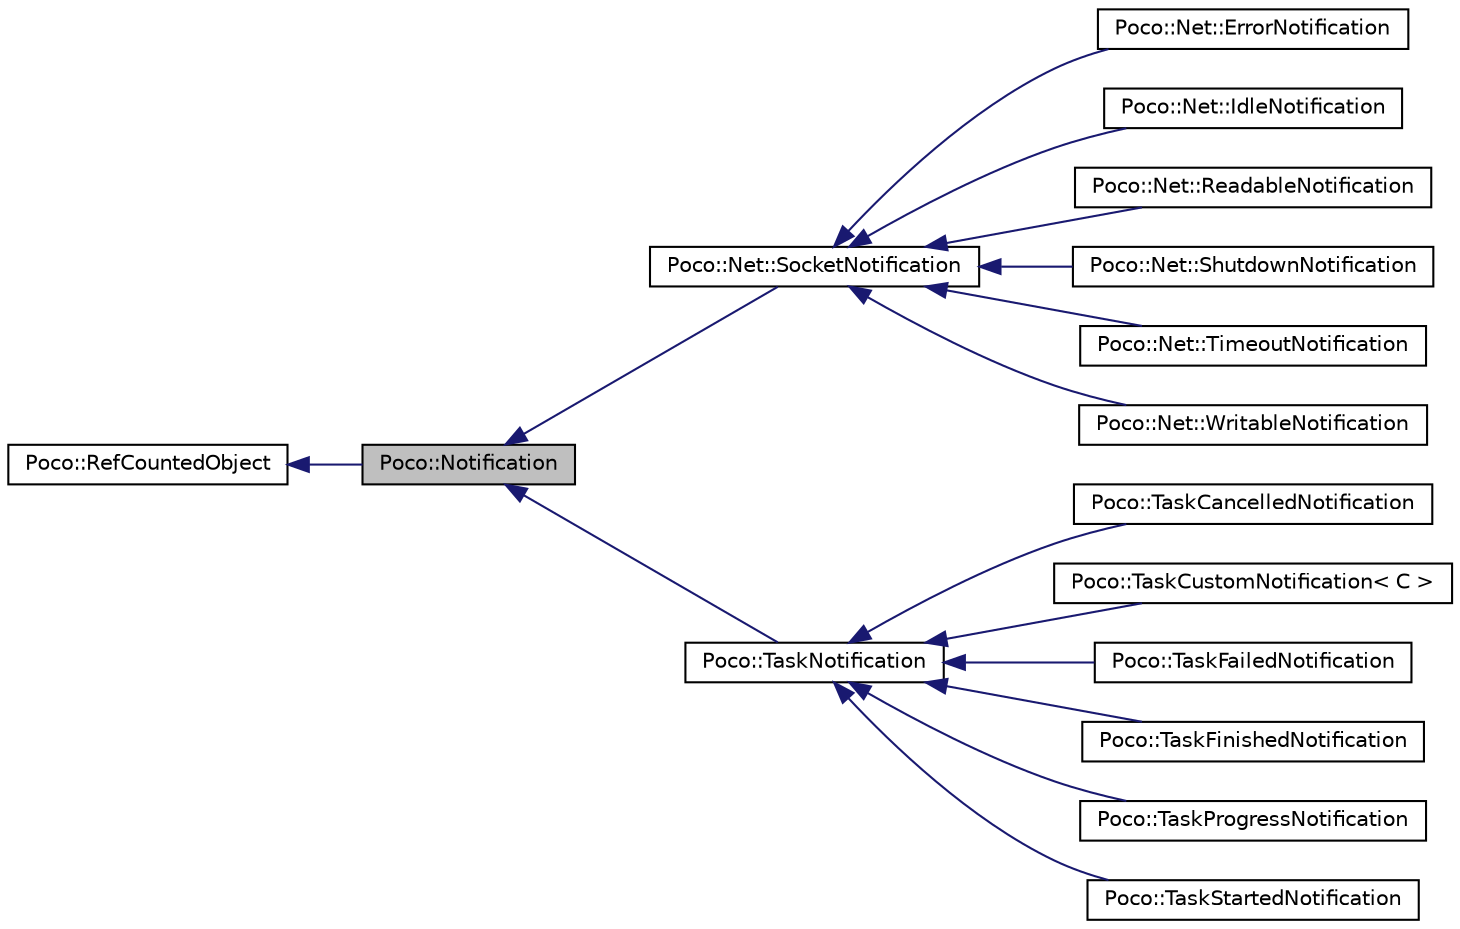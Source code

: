 digraph "Poco::Notification"
{
 // LATEX_PDF_SIZE
  edge [fontname="Helvetica",fontsize="10",labelfontname="Helvetica",labelfontsize="10"];
  node [fontname="Helvetica",fontsize="10",shape=record];
  rankdir="LR";
  Node1 [label="Poco::Notification",height=0.2,width=0.4,color="black", fillcolor="grey75", style="filled", fontcolor="black",tooltip=" "];
  Node2 -> Node1 [dir="back",color="midnightblue",fontsize="10",style="solid"];
  Node2 [label="Poco::RefCountedObject",height=0.2,width=0.4,color="black", fillcolor="white", style="filled",URL="$classPoco_1_1RefCountedObject.html",tooltip=" "];
  Node1 -> Node3 [dir="back",color="midnightblue",fontsize="10",style="solid"];
  Node3 [label="Poco::Net::SocketNotification",height=0.2,width=0.4,color="black", fillcolor="white", style="filled",URL="$classPoco_1_1Net_1_1SocketNotification.html",tooltip=" "];
  Node3 -> Node4 [dir="back",color="midnightblue",fontsize="10",style="solid"];
  Node4 [label="Poco::Net::ErrorNotification",height=0.2,width=0.4,color="black", fillcolor="white", style="filled",URL="$classPoco_1_1Net_1_1ErrorNotification.html",tooltip="This notification is sent if a socket has signalled an error."];
  Node3 -> Node5 [dir="back",color="midnightblue",fontsize="10",style="solid"];
  Node5 [label="Poco::Net::IdleNotification",height=0.2,width=0.4,color="black", fillcolor="white", style="filled",URL="$classPoco_1_1Net_1_1IdleNotification.html",tooltip=" "];
  Node3 -> Node6 [dir="back",color="midnightblue",fontsize="10",style="solid"];
  Node6 [label="Poco::Net::ReadableNotification",height=0.2,width=0.4,color="black", fillcolor="white", style="filled",URL="$classPoco_1_1Net_1_1ReadableNotification.html",tooltip="This notification is sent if a socket has become readable."];
  Node3 -> Node7 [dir="back",color="midnightblue",fontsize="10",style="solid"];
  Node7 [label="Poco::Net::ShutdownNotification",height=0.2,width=0.4,color="black", fillcolor="white", style="filled",URL="$classPoco_1_1Net_1_1ShutdownNotification.html",tooltip=" "];
  Node3 -> Node8 [dir="back",color="midnightblue",fontsize="10",style="solid"];
  Node8 [label="Poco::Net::TimeoutNotification",height=0.2,width=0.4,color="black", fillcolor="white", style="filled",URL="$classPoco_1_1Net_1_1TimeoutNotification.html",tooltip=" "];
  Node3 -> Node9 [dir="back",color="midnightblue",fontsize="10",style="solid"];
  Node9 [label="Poco::Net::WritableNotification",height=0.2,width=0.4,color="black", fillcolor="white", style="filled",URL="$classPoco_1_1Net_1_1WritableNotification.html",tooltip="This notification is sent if a socket has become writable."];
  Node1 -> Node10 [dir="back",color="midnightblue",fontsize="10",style="solid"];
  Node10 [label="Poco::TaskNotification",height=0.2,width=0.4,color="black", fillcolor="white", style="filled",URL="$classPoco_1_1TaskNotification.html",tooltip="Base class for TaskManager notifications."];
  Node10 -> Node11 [dir="back",color="midnightblue",fontsize="10",style="solid"];
  Node11 [label="Poco::TaskCancelledNotification",height=0.2,width=0.4,color="black", fillcolor="white", style="filled",URL="$classPoco_1_1TaskCancelledNotification.html",tooltip=" "];
  Node10 -> Node12 [dir="back",color="midnightblue",fontsize="10",style="solid"];
  Node12 [label="Poco::TaskCustomNotification\< C \>",height=0.2,width=0.4,color="black", fillcolor="white", style="filled",URL="$classPoco_1_1TaskCustomNotification.html",tooltip=" "];
  Node10 -> Node13 [dir="back",color="midnightblue",fontsize="10",style="solid"];
  Node13 [label="Poco::TaskFailedNotification",height=0.2,width=0.4,color="black", fillcolor="white", style="filled",URL="$classPoco_1_1TaskFailedNotification.html",tooltip=" "];
  Node10 -> Node14 [dir="back",color="midnightblue",fontsize="10",style="solid"];
  Node14 [label="Poco::TaskFinishedNotification",height=0.2,width=0.4,color="black", fillcolor="white", style="filled",URL="$classPoco_1_1TaskFinishedNotification.html",tooltip=" "];
  Node10 -> Node15 [dir="back",color="midnightblue",fontsize="10",style="solid"];
  Node15 [label="Poco::TaskProgressNotification",height=0.2,width=0.4,color="black", fillcolor="white", style="filled",URL="$classPoco_1_1TaskProgressNotification.html",tooltip=" "];
  Node10 -> Node16 [dir="back",color="midnightblue",fontsize="10",style="solid"];
  Node16 [label="Poco::TaskStartedNotification",height=0.2,width=0.4,color="black", fillcolor="white", style="filled",URL="$classPoco_1_1TaskStartedNotification.html",tooltip=" "];
}
